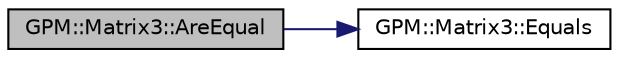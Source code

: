 digraph "GPM::Matrix3::AreEqual"
{
 // INTERACTIVE_SVG=YES
 // LATEX_PDF_SIZE
  edge [fontname="Helvetica",fontsize="10",labelfontname="Helvetica",labelfontsize="10"];
  node [fontname="Helvetica",fontsize="10",shape=record];
  rankdir="LR";
  Node40 [label="GPM::Matrix3::AreEqual",height=0.2,width=0.4,color="black", fillcolor="grey75", style="filled", fontcolor="black",tooltip="Return true if the two matrices are identical."];
  Node40 -> Node41 [color="midnightblue",fontsize="10",style="solid",fontname="Helvetica"];
  Node41 [label="GPM::Matrix3::Equals",height=0.2,width=0.4,color="black", fillcolor="white", style="filled",URL="$struct_g_p_m_1_1_matrix3.html#aac0b37b6a7ccb82a7639d9ca51c29ca6",tooltip="Return true if the two matrices are identical."];
}
